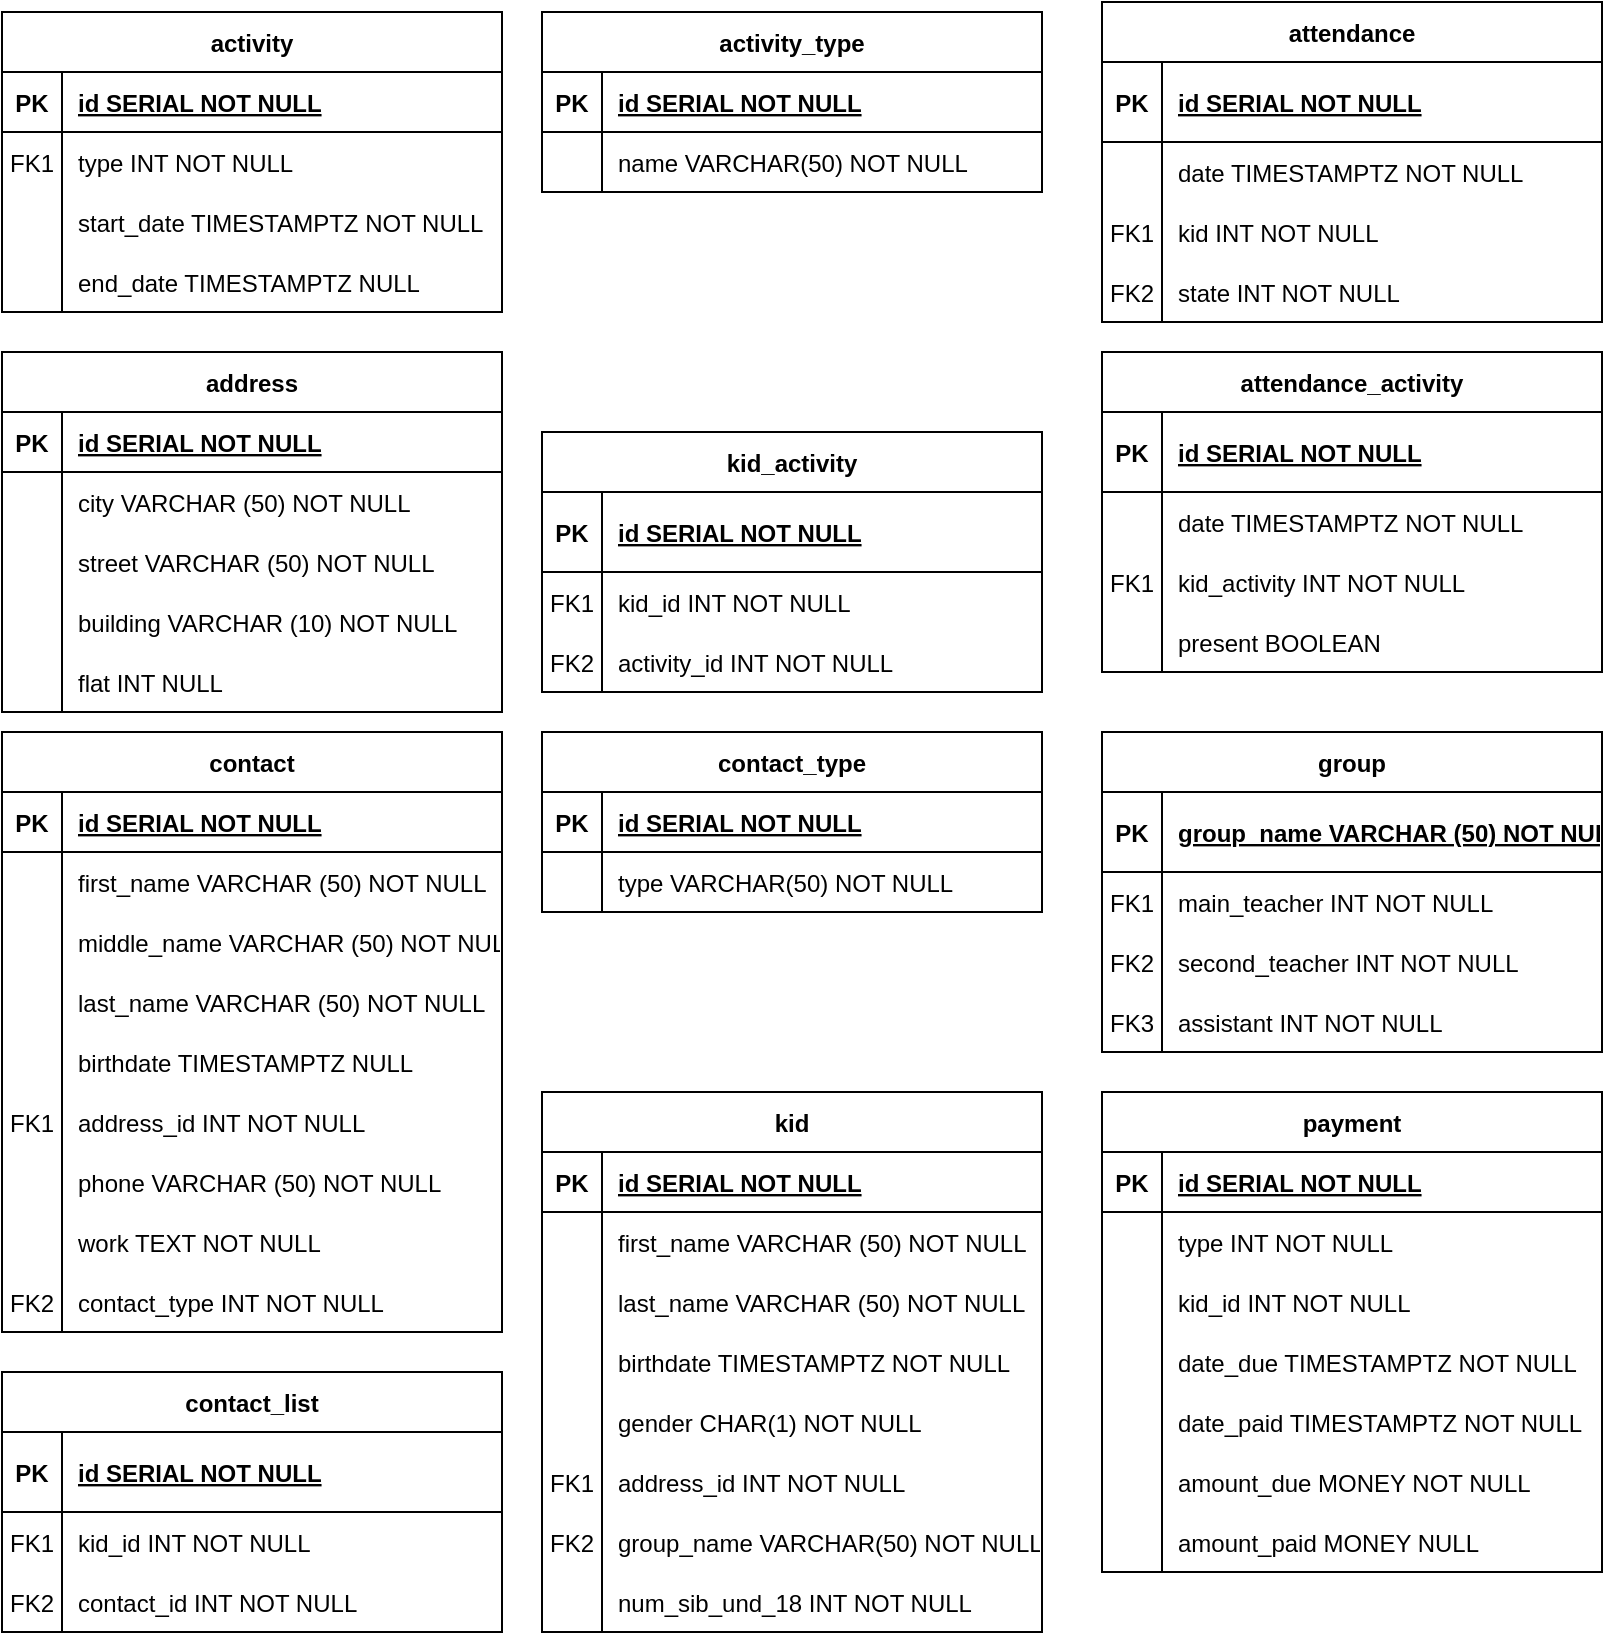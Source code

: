 <mxfile version="13.7.5" type="github">
  <diagram id="R2lEEEUBdFMjLlhIrx00" name="Page-1">
    <mxGraphModel dx="1038" dy="617" grid="1" gridSize="10" guides="1" tooltips="1" connect="1" arrows="1" fold="1" page="1" pageScale="1" pageWidth="850" pageHeight="1100" math="0" shadow="0" extFonts="Permanent Marker^https://fonts.googleapis.com/css?family=Permanent+Marker">
      <root>
        <mxCell id="0" />
        <mxCell id="1" parent="0" />
        <mxCell id="ZOKaeOvNHsElPgNqhk1k-34" value="attendance" style="shape=table;startSize=30;container=1;collapsible=1;childLayout=tableLayout;fixedRows=1;rowLines=0;fontStyle=1;align=center;resizeLast=1;" vertex="1" parent="1">
          <mxGeometry x="560" y="15" width="250" height="160" as="geometry" />
        </mxCell>
        <mxCell id="ZOKaeOvNHsElPgNqhk1k-35" value="" style="shape=partialRectangle;collapsible=0;dropTarget=0;pointerEvents=0;fillColor=none;points=[[0,0.5],[1,0.5]];portConstraint=eastwest;top=0;left=0;right=0;bottom=1;" vertex="1" parent="ZOKaeOvNHsElPgNqhk1k-34">
          <mxGeometry y="30" width="250" height="40" as="geometry" />
        </mxCell>
        <mxCell id="ZOKaeOvNHsElPgNqhk1k-36" value="PK" style="shape=partialRectangle;overflow=hidden;connectable=0;fillColor=none;top=0;left=0;bottom=0;right=0;fontStyle=1;" vertex="1" parent="ZOKaeOvNHsElPgNqhk1k-35">
          <mxGeometry width="30" height="40" as="geometry" />
        </mxCell>
        <mxCell id="ZOKaeOvNHsElPgNqhk1k-37" value="id SERIAL NOT NULL " style="shape=partialRectangle;overflow=hidden;connectable=0;fillColor=none;top=0;left=0;bottom=0;right=0;align=left;spacingLeft=6;fontStyle=5;" vertex="1" parent="ZOKaeOvNHsElPgNqhk1k-35">
          <mxGeometry x="30" width="220" height="40" as="geometry" />
        </mxCell>
        <mxCell id="ZOKaeOvNHsElPgNqhk1k-38" value="" style="shape=partialRectangle;collapsible=0;dropTarget=0;pointerEvents=0;fillColor=none;points=[[0,0.5],[1,0.5]];portConstraint=eastwest;top=0;left=0;right=0;bottom=0;" vertex="1" parent="ZOKaeOvNHsElPgNqhk1k-34">
          <mxGeometry y="70" width="250" height="30" as="geometry" />
        </mxCell>
        <mxCell id="ZOKaeOvNHsElPgNqhk1k-39" value="" style="shape=partialRectangle;overflow=hidden;connectable=0;fillColor=none;top=0;left=0;bottom=0;right=0;" vertex="1" parent="ZOKaeOvNHsElPgNqhk1k-38">
          <mxGeometry width="30" height="30" as="geometry" />
        </mxCell>
        <mxCell id="ZOKaeOvNHsElPgNqhk1k-40" value="date TIMESTAMPTZ NOT NULL" style="shape=partialRectangle;overflow=hidden;connectable=0;fillColor=none;top=0;left=0;bottom=0;right=0;align=left;spacingLeft=6;" vertex="1" parent="ZOKaeOvNHsElPgNqhk1k-38">
          <mxGeometry x="30" width="220" height="30" as="geometry" />
        </mxCell>
        <mxCell id="ZOKaeOvNHsElPgNqhk1k-41" value="" style="shape=partialRectangle;collapsible=0;dropTarget=0;pointerEvents=0;fillColor=none;points=[[0,0.5],[1,0.5]];portConstraint=eastwest;top=0;left=0;right=0;bottom=0;" vertex="1" parent="ZOKaeOvNHsElPgNqhk1k-34">
          <mxGeometry y="100" width="250" height="30" as="geometry" />
        </mxCell>
        <mxCell id="ZOKaeOvNHsElPgNqhk1k-42" value="FK1" style="shape=partialRectangle;overflow=hidden;connectable=0;fillColor=none;top=0;left=0;bottom=0;right=0;" vertex="1" parent="ZOKaeOvNHsElPgNqhk1k-41">
          <mxGeometry width="30" height="30" as="geometry" />
        </mxCell>
        <mxCell id="ZOKaeOvNHsElPgNqhk1k-43" value="kid INT NOT NULL" style="shape=partialRectangle;overflow=hidden;connectable=0;fillColor=none;top=0;left=0;bottom=0;right=0;align=left;spacingLeft=6;" vertex="1" parent="ZOKaeOvNHsElPgNqhk1k-41">
          <mxGeometry x="30" width="220" height="30" as="geometry" />
        </mxCell>
        <mxCell id="ZOKaeOvNHsElPgNqhk1k-44" value="" style="shape=partialRectangle;collapsible=0;dropTarget=0;pointerEvents=0;fillColor=none;points=[[0,0.5],[1,0.5]];portConstraint=eastwest;top=0;left=0;right=0;bottom=0;" vertex="1" parent="ZOKaeOvNHsElPgNqhk1k-34">
          <mxGeometry y="130" width="250" height="30" as="geometry" />
        </mxCell>
        <mxCell id="ZOKaeOvNHsElPgNqhk1k-45" value="FK2" style="shape=partialRectangle;overflow=hidden;connectable=0;fillColor=none;top=0;left=0;bottom=0;right=0;" vertex="1" parent="ZOKaeOvNHsElPgNqhk1k-44">
          <mxGeometry width="30" height="30" as="geometry" />
        </mxCell>
        <mxCell id="ZOKaeOvNHsElPgNqhk1k-46" value="state INT NOT NULL" style="shape=partialRectangle;overflow=hidden;connectable=0;fillColor=none;top=0;left=0;bottom=0;right=0;align=left;spacingLeft=6;" vertex="1" parent="ZOKaeOvNHsElPgNqhk1k-44">
          <mxGeometry x="30" width="220" height="30" as="geometry" />
        </mxCell>
        <mxCell id="C-vyLk0tnHw3VtMMgP7b-23" value="activity" style="shape=table;startSize=30;container=1;collapsible=1;childLayout=tableLayout;fixedRows=1;rowLines=0;fontStyle=1;align=center;resizeLast=1;" parent="1" vertex="1">
          <mxGeometry x="10" y="20" width="250" height="150" as="geometry" />
        </mxCell>
        <mxCell id="C-vyLk0tnHw3VtMMgP7b-24" value="" style="shape=partialRectangle;collapsible=0;dropTarget=0;pointerEvents=0;fillColor=none;points=[[0,0.5],[1,0.5]];portConstraint=eastwest;top=0;left=0;right=0;bottom=1;" parent="C-vyLk0tnHw3VtMMgP7b-23" vertex="1">
          <mxGeometry y="30" width="250" height="30" as="geometry" />
        </mxCell>
        <mxCell id="C-vyLk0tnHw3VtMMgP7b-25" value="PK" style="shape=partialRectangle;overflow=hidden;connectable=0;fillColor=none;top=0;left=0;bottom=0;right=0;fontStyle=1;" parent="C-vyLk0tnHw3VtMMgP7b-24" vertex="1">
          <mxGeometry width="30" height="30" as="geometry" />
        </mxCell>
        <mxCell id="C-vyLk0tnHw3VtMMgP7b-26" value="id SERIAL NOT NULL " style="shape=partialRectangle;overflow=hidden;connectable=0;fillColor=none;top=0;left=0;bottom=0;right=0;align=left;spacingLeft=6;fontStyle=5;" parent="C-vyLk0tnHw3VtMMgP7b-24" vertex="1">
          <mxGeometry x="30" width="220" height="30" as="geometry" />
        </mxCell>
        <mxCell id="C-vyLk0tnHw3VtMMgP7b-27" value="" style="shape=partialRectangle;collapsible=0;dropTarget=0;pointerEvents=0;fillColor=none;points=[[0,0.5],[1,0.5]];portConstraint=eastwest;top=0;left=0;right=0;bottom=0;" parent="C-vyLk0tnHw3VtMMgP7b-23" vertex="1">
          <mxGeometry y="60" width="250" height="30" as="geometry" />
        </mxCell>
        <mxCell id="C-vyLk0tnHw3VtMMgP7b-28" value="FK1" style="shape=partialRectangle;overflow=hidden;connectable=0;fillColor=none;top=0;left=0;bottom=0;right=0;" parent="C-vyLk0tnHw3VtMMgP7b-27" vertex="1">
          <mxGeometry width="30" height="30" as="geometry" />
        </mxCell>
        <mxCell id="C-vyLk0tnHw3VtMMgP7b-29" value="type INT NOT NULL" style="shape=partialRectangle;overflow=hidden;connectable=0;fillColor=none;top=0;left=0;bottom=0;right=0;align=left;spacingLeft=6;" parent="C-vyLk0tnHw3VtMMgP7b-27" vertex="1">
          <mxGeometry x="30" width="220" height="30" as="geometry" />
        </mxCell>
        <mxCell id="ZOKaeOvNHsElPgNqhk1k-4" value="" style="shape=partialRectangle;collapsible=0;dropTarget=0;pointerEvents=0;fillColor=none;points=[[0,0.5],[1,0.5]];portConstraint=eastwest;top=0;left=0;right=0;bottom=0;" vertex="1" parent="C-vyLk0tnHw3VtMMgP7b-23">
          <mxGeometry y="90" width="250" height="30" as="geometry" />
        </mxCell>
        <mxCell id="ZOKaeOvNHsElPgNqhk1k-5" value="" style="shape=partialRectangle;overflow=hidden;connectable=0;fillColor=none;top=0;left=0;bottom=0;right=0;" vertex="1" parent="ZOKaeOvNHsElPgNqhk1k-4">
          <mxGeometry width="30" height="30" as="geometry" />
        </mxCell>
        <mxCell id="ZOKaeOvNHsElPgNqhk1k-6" value="start_date TIMESTAMPTZ NOT NULL" style="shape=partialRectangle;overflow=hidden;connectable=0;fillColor=none;top=0;left=0;bottom=0;right=0;align=left;spacingLeft=6;" vertex="1" parent="ZOKaeOvNHsElPgNqhk1k-4">
          <mxGeometry x="30" width="220" height="30" as="geometry" />
        </mxCell>
        <mxCell id="ZOKaeOvNHsElPgNqhk1k-7" value="" style="shape=partialRectangle;collapsible=0;dropTarget=0;pointerEvents=0;fillColor=none;points=[[0,0.5],[1,0.5]];portConstraint=eastwest;top=0;left=0;right=0;bottom=0;" vertex="1" parent="C-vyLk0tnHw3VtMMgP7b-23">
          <mxGeometry y="120" width="250" height="30" as="geometry" />
        </mxCell>
        <mxCell id="ZOKaeOvNHsElPgNqhk1k-8" value="" style="shape=partialRectangle;overflow=hidden;connectable=0;fillColor=none;top=0;left=0;bottom=0;right=0;" vertex="1" parent="ZOKaeOvNHsElPgNqhk1k-7">
          <mxGeometry width="30" height="30" as="geometry" />
        </mxCell>
        <mxCell id="ZOKaeOvNHsElPgNqhk1k-9" value="end_date TIMESTAMPTZ NULL" style="shape=partialRectangle;overflow=hidden;connectable=0;fillColor=none;top=0;left=0;bottom=0;right=0;align=left;spacingLeft=6;" vertex="1" parent="ZOKaeOvNHsElPgNqhk1k-7">
          <mxGeometry x="30" width="220" height="30" as="geometry" />
        </mxCell>
        <mxCell id="C-vyLk0tnHw3VtMMgP7b-2" value="activity_type" style="shape=table;startSize=30;container=1;collapsible=1;childLayout=tableLayout;fixedRows=1;rowLines=0;fontStyle=1;align=center;resizeLast=1;" parent="1" vertex="1">
          <mxGeometry x="280" y="20" width="250" height="90" as="geometry" />
        </mxCell>
        <mxCell id="C-vyLk0tnHw3VtMMgP7b-3" value="" style="shape=partialRectangle;collapsible=0;dropTarget=0;pointerEvents=0;fillColor=none;points=[[0,0.5],[1,0.5]];portConstraint=eastwest;top=0;left=0;right=0;bottom=1;" parent="C-vyLk0tnHw3VtMMgP7b-2" vertex="1">
          <mxGeometry y="30" width="250" height="30" as="geometry" />
        </mxCell>
        <mxCell id="C-vyLk0tnHw3VtMMgP7b-4" value="PK" style="shape=partialRectangle;overflow=hidden;connectable=0;fillColor=none;top=0;left=0;bottom=0;right=0;fontStyle=1;" parent="C-vyLk0tnHw3VtMMgP7b-3" vertex="1">
          <mxGeometry width="30" height="30" as="geometry" />
        </mxCell>
        <mxCell id="C-vyLk0tnHw3VtMMgP7b-5" value="id SERIAL NOT NULL" style="shape=partialRectangle;overflow=hidden;connectable=0;fillColor=none;top=0;left=0;bottom=0;right=0;align=left;spacingLeft=6;fontStyle=5;" parent="C-vyLk0tnHw3VtMMgP7b-3" vertex="1">
          <mxGeometry x="30" width="220" height="30" as="geometry" />
        </mxCell>
        <mxCell id="C-vyLk0tnHw3VtMMgP7b-6" value="" style="shape=partialRectangle;collapsible=0;dropTarget=0;pointerEvents=0;fillColor=none;points=[[0,0.5],[1,0.5]];portConstraint=eastwest;top=0;left=0;right=0;bottom=0;" parent="C-vyLk0tnHw3VtMMgP7b-2" vertex="1">
          <mxGeometry y="60" width="250" height="30" as="geometry" />
        </mxCell>
        <mxCell id="C-vyLk0tnHw3VtMMgP7b-7" value="" style="shape=partialRectangle;overflow=hidden;connectable=0;fillColor=none;top=0;left=0;bottom=0;right=0;" parent="C-vyLk0tnHw3VtMMgP7b-6" vertex="1">
          <mxGeometry width="30" height="30" as="geometry" />
        </mxCell>
        <mxCell id="C-vyLk0tnHw3VtMMgP7b-8" value="name VARCHAR(50) NOT NULL" style="shape=partialRectangle;overflow=hidden;connectable=0;fillColor=none;top=0;left=0;bottom=0;right=0;align=left;spacingLeft=6;" parent="C-vyLk0tnHw3VtMMgP7b-6" vertex="1">
          <mxGeometry x="30" width="220" height="30" as="geometry" />
        </mxCell>
        <mxCell id="C-vyLk0tnHw3VtMMgP7b-13" value="address" style="shape=table;startSize=30;container=1;collapsible=1;childLayout=tableLayout;fixedRows=1;rowLines=0;fontStyle=1;align=center;resizeLast=1;" parent="1" vertex="1">
          <mxGeometry x="10" y="190" width="250" height="180" as="geometry" />
        </mxCell>
        <mxCell id="C-vyLk0tnHw3VtMMgP7b-14" value="" style="shape=partialRectangle;collapsible=0;dropTarget=0;pointerEvents=0;fillColor=none;points=[[0,0.5],[1,0.5]];portConstraint=eastwest;top=0;left=0;right=0;bottom=1;" parent="C-vyLk0tnHw3VtMMgP7b-13" vertex="1">
          <mxGeometry y="30" width="250" height="30" as="geometry" />
        </mxCell>
        <mxCell id="C-vyLk0tnHw3VtMMgP7b-15" value="PK" style="shape=partialRectangle;overflow=hidden;connectable=0;fillColor=none;top=0;left=0;bottom=0;right=0;fontStyle=1;" parent="C-vyLk0tnHw3VtMMgP7b-14" vertex="1">
          <mxGeometry width="30" height="30" as="geometry" />
        </mxCell>
        <mxCell id="C-vyLk0tnHw3VtMMgP7b-16" value="id SERIAL NOT NULL" style="shape=partialRectangle;overflow=hidden;connectable=0;fillColor=none;top=0;left=0;bottom=0;right=0;align=left;spacingLeft=6;fontStyle=5;" parent="C-vyLk0tnHw3VtMMgP7b-14" vertex="1">
          <mxGeometry x="30" width="220" height="30" as="geometry" />
        </mxCell>
        <mxCell id="C-vyLk0tnHw3VtMMgP7b-17" value="" style="shape=partialRectangle;collapsible=0;dropTarget=0;pointerEvents=0;fillColor=none;points=[[0,0.5],[1,0.5]];portConstraint=eastwest;top=0;left=0;right=0;bottom=0;" parent="C-vyLk0tnHw3VtMMgP7b-13" vertex="1">
          <mxGeometry y="60" width="250" height="30" as="geometry" />
        </mxCell>
        <mxCell id="C-vyLk0tnHw3VtMMgP7b-18" value="" style="shape=partialRectangle;overflow=hidden;connectable=0;fillColor=none;top=0;left=0;bottom=0;right=0;" parent="C-vyLk0tnHw3VtMMgP7b-17" vertex="1">
          <mxGeometry width="30" height="30" as="geometry" />
        </mxCell>
        <mxCell id="C-vyLk0tnHw3VtMMgP7b-19" value="city VARCHAR (50) NOT NULL" style="shape=partialRectangle;overflow=hidden;connectable=0;fillColor=none;top=0;left=0;bottom=0;right=0;align=left;spacingLeft=6;" parent="C-vyLk0tnHw3VtMMgP7b-17" vertex="1">
          <mxGeometry x="30" width="220" height="30" as="geometry" />
        </mxCell>
        <mxCell id="C-vyLk0tnHw3VtMMgP7b-20" value="" style="shape=partialRectangle;collapsible=0;dropTarget=0;pointerEvents=0;fillColor=none;points=[[0,0.5],[1,0.5]];portConstraint=eastwest;top=0;left=0;right=0;bottom=0;" parent="C-vyLk0tnHw3VtMMgP7b-13" vertex="1">
          <mxGeometry y="90" width="250" height="30" as="geometry" />
        </mxCell>
        <mxCell id="C-vyLk0tnHw3VtMMgP7b-21" value="" style="shape=partialRectangle;overflow=hidden;connectable=0;fillColor=none;top=0;left=0;bottom=0;right=0;" parent="C-vyLk0tnHw3VtMMgP7b-20" vertex="1">
          <mxGeometry width="30" height="30" as="geometry" />
        </mxCell>
        <mxCell id="C-vyLk0tnHw3VtMMgP7b-22" value="street VARCHAR (50) NOT NULL" style="shape=partialRectangle;overflow=hidden;connectable=0;fillColor=none;top=0;left=0;bottom=0;right=0;align=left;spacingLeft=6;" parent="C-vyLk0tnHw3VtMMgP7b-20" vertex="1">
          <mxGeometry x="30" width="220" height="30" as="geometry" />
        </mxCell>
        <mxCell id="ZOKaeOvNHsElPgNqhk1k-25" value="" style="shape=partialRectangle;collapsible=0;dropTarget=0;pointerEvents=0;fillColor=none;points=[[0,0.5],[1,0.5]];portConstraint=eastwest;top=0;left=0;right=0;bottom=0;" vertex="1" parent="C-vyLk0tnHw3VtMMgP7b-13">
          <mxGeometry y="120" width="250" height="30" as="geometry" />
        </mxCell>
        <mxCell id="ZOKaeOvNHsElPgNqhk1k-26" value="" style="shape=partialRectangle;overflow=hidden;connectable=0;fillColor=none;top=0;left=0;bottom=0;right=0;" vertex="1" parent="ZOKaeOvNHsElPgNqhk1k-25">
          <mxGeometry width="30" height="30" as="geometry" />
        </mxCell>
        <mxCell id="ZOKaeOvNHsElPgNqhk1k-27" value="building VARCHAR (10) NOT NULL" style="shape=partialRectangle;overflow=hidden;connectable=0;fillColor=none;top=0;left=0;bottom=0;right=0;align=left;spacingLeft=6;" vertex="1" parent="ZOKaeOvNHsElPgNqhk1k-25">
          <mxGeometry x="30" width="220" height="30" as="geometry" />
        </mxCell>
        <mxCell id="ZOKaeOvNHsElPgNqhk1k-28" value="" style="shape=partialRectangle;collapsible=0;dropTarget=0;pointerEvents=0;fillColor=none;points=[[0,0.5],[1,0.5]];portConstraint=eastwest;top=0;left=0;right=0;bottom=0;" vertex="1" parent="C-vyLk0tnHw3VtMMgP7b-13">
          <mxGeometry y="150" width="250" height="30" as="geometry" />
        </mxCell>
        <mxCell id="ZOKaeOvNHsElPgNqhk1k-29" value="" style="shape=partialRectangle;overflow=hidden;connectable=0;fillColor=none;top=0;left=0;bottom=0;right=0;" vertex="1" parent="ZOKaeOvNHsElPgNqhk1k-28">
          <mxGeometry width="30" height="30" as="geometry" />
        </mxCell>
        <mxCell id="ZOKaeOvNHsElPgNqhk1k-30" value="flat INT NULL" style="shape=partialRectangle;overflow=hidden;connectable=0;fillColor=none;top=0;left=0;bottom=0;right=0;align=left;spacingLeft=6;" vertex="1" parent="ZOKaeOvNHsElPgNqhk1k-28">
          <mxGeometry x="30" width="220" height="30" as="geometry" />
        </mxCell>
        <mxCell id="ZOKaeOvNHsElPgNqhk1k-49" value="attendance_activity" style="shape=table;startSize=30;container=1;collapsible=1;childLayout=tableLayout;fixedRows=1;rowLines=0;fontStyle=1;align=center;resizeLast=1;" vertex="1" parent="1">
          <mxGeometry x="560" y="190" width="250" height="160" as="geometry" />
        </mxCell>
        <mxCell id="ZOKaeOvNHsElPgNqhk1k-50" value="" style="shape=partialRectangle;collapsible=0;dropTarget=0;pointerEvents=0;fillColor=none;points=[[0,0.5],[1,0.5]];portConstraint=eastwest;top=0;left=0;right=0;bottom=1;" vertex="1" parent="ZOKaeOvNHsElPgNqhk1k-49">
          <mxGeometry y="30" width="250" height="40" as="geometry" />
        </mxCell>
        <mxCell id="ZOKaeOvNHsElPgNqhk1k-51" value="PK" style="shape=partialRectangle;overflow=hidden;connectable=0;fillColor=none;top=0;left=0;bottom=0;right=0;fontStyle=1;" vertex="1" parent="ZOKaeOvNHsElPgNqhk1k-50">
          <mxGeometry width="30" height="40" as="geometry" />
        </mxCell>
        <mxCell id="ZOKaeOvNHsElPgNqhk1k-52" value="id SERIAL NOT NULL " style="shape=partialRectangle;overflow=hidden;connectable=0;fillColor=none;top=0;left=0;bottom=0;right=0;align=left;spacingLeft=6;fontStyle=5;" vertex="1" parent="ZOKaeOvNHsElPgNqhk1k-50">
          <mxGeometry x="30" width="220" height="40" as="geometry" />
        </mxCell>
        <mxCell id="ZOKaeOvNHsElPgNqhk1k-53" value="" style="shape=partialRectangle;collapsible=0;dropTarget=0;pointerEvents=0;fillColor=none;points=[[0,0.5],[1,0.5]];portConstraint=eastwest;top=0;left=0;right=0;bottom=0;" vertex="1" parent="ZOKaeOvNHsElPgNqhk1k-49">
          <mxGeometry y="70" width="250" height="30" as="geometry" />
        </mxCell>
        <mxCell id="ZOKaeOvNHsElPgNqhk1k-54" value="" style="shape=partialRectangle;overflow=hidden;connectable=0;fillColor=none;top=0;left=0;bottom=0;right=0;" vertex="1" parent="ZOKaeOvNHsElPgNqhk1k-53">
          <mxGeometry width="30" height="30" as="geometry" />
        </mxCell>
        <mxCell id="ZOKaeOvNHsElPgNqhk1k-55" value="date TIMESTAMPTZ NOT NULL" style="shape=partialRectangle;overflow=hidden;connectable=0;fillColor=none;top=0;left=0;bottom=0;right=0;align=left;spacingLeft=6;" vertex="1" parent="ZOKaeOvNHsElPgNqhk1k-53">
          <mxGeometry x="30" width="220" height="30" as="geometry" />
        </mxCell>
        <mxCell id="ZOKaeOvNHsElPgNqhk1k-56" value="" style="shape=partialRectangle;collapsible=0;dropTarget=0;pointerEvents=0;fillColor=none;points=[[0,0.5],[1,0.5]];portConstraint=eastwest;top=0;left=0;right=0;bottom=0;" vertex="1" parent="ZOKaeOvNHsElPgNqhk1k-49">
          <mxGeometry y="100" width="250" height="30" as="geometry" />
        </mxCell>
        <mxCell id="ZOKaeOvNHsElPgNqhk1k-57" value="FK1" style="shape=partialRectangle;overflow=hidden;connectable=0;fillColor=none;top=0;left=0;bottom=0;right=0;" vertex="1" parent="ZOKaeOvNHsElPgNqhk1k-56">
          <mxGeometry width="30" height="30" as="geometry" />
        </mxCell>
        <mxCell id="ZOKaeOvNHsElPgNqhk1k-58" value="kid_activity INT NOT NULL" style="shape=partialRectangle;overflow=hidden;connectable=0;fillColor=none;top=0;left=0;bottom=0;right=0;align=left;spacingLeft=6;" vertex="1" parent="ZOKaeOvNHsElPgNqhk1k-56">
          <mxGeometry x="30" width="220" height="30" as="geometry" />
        </mxCell>
        <mxCell id="ZOKaeOvNHsElPgNqhk1k-59" value="" style="shape=partialRectangle;collapsible=0;dropTarget=0;pointerEvents=0;fillColor=none;points=[[0,0.5],[1,0.5]];portConstraint=eastwest;top=0;left=0;right=0;bottom=0;" vertex="1" parent="ZOKaeOvNHsElPgNqhk1k-49">
          <mxGeometry y="130" width="250" height="30" as="geometry" />
        </mxCell>
        <mxCell id="ZOKaeOvNHsElPgNqhk1k-60" value="" style="shape=partialRectangle;overflow=hidden;connectable=0;fillColor=none;top=0;left=0;bottom=0;right=0;" vertex="1" parent="ZOKaeOvNHsElPgNqhk1k-59">
          <mxGeometry width="30" height="30" as="geometry" />
        </mxCell>
        <mxCell id="ZOKaeOvNHsElPgNqhk1k-61" value="present BOOLEAN" style="shape=partialRectangle;overflow=hidden;connectable=0;fillColor=none;top=0;left=0;bottom=0;right=0;align=left;spacingLeft=6;" vertex="1" parent="ZOKaeOvNHsElPgNqhk1k-59">
          <mxGeometry x="30" width="220" height="30" as="geometry" />
        </mxCell>
        <mxCell id="ZOKaeOvNHsElPgNqhk1k-62" value="contact" style="shape=table;startSize=30;container=1;collapsible=1;childLayout=tableLayout;fixedRows=1;rowLines=0;fontStyle=1;align=center;resizeLast=1;" vertex="1" parent="1">
          <mxGeometry x="10" y="380" width="250" height="300" as="geometry" />
        </mxCell>
        <mxCell id="ZOKaeOvNHsElPgNqhk1k-63" value="" style="shape=partialRectangle;collapsible=0;dropTarget=0;pointerEvents=0;fillColor=none;points=[[0,0.5],[1,0.5]];portConstraint=eastwest;top=0;left=0;right=0;bottom=1;" vertex="1" parent="ZOKaeOvNHsElPgNqhk1k-62">
          <mxGeometry y="30" width="250" height="30" as="geometry" />
        </mxCell>
        <mxCell id="ZOKaeOvNHsElPgNqhk1k-64" value="PK" style="shape=partialRectangle;overflow=hidden;connectable=0;fillColor=none;top=0;left=0;bottom=0;right=0;fontStyle=1;" vertex="1" parent="ZOKaeOvNHsElPgNqhk1k-63">
          <mxGeometry width="30" height="30" as="geometry" />
        </mxCell>
        <mxCell id="ZOKaeOvNHsElPgNqhk1k-65" value="id SERIAL NOT NULL" style="shape=partialRectangle;overflow=hidden;connectable=0;fillColor=none;top=0;left=0;bottom=0;right=0;align=left;spacingLeft=6;fontStyle=5;" vertex="1" parent="ZOKaeOvNHsElPgNqhk1k-63">
          <mxGeometry x="30" width="220" height="30" as="geometry" />
        </mxCell>
        <mxCell id="ZOKaeOvNHsElPgNqhk1k-66" value="" style="shape=partialRectangle;collapsible=0;dropTarget=0;pointerEvents=0;fillColor=none;points=[[0,0.5],[1,0.5]];portConstraint=eastwest;top=0;left=0;right=0;bottom=0;" vertex="1" parent="ZOKaeOvNHsElPgNqhk1k-62">
          <mxGeometry y="60" width="250" height="30" as="geometry" />
        </mxCell>
        <mxCell id="ZOKaeOvNHsElPgNqhk1k-67" value="" style="shape=partialRectangle;overflow=hidden;connectable=0;fillColor=none;top=0;left=0;bottom=0;right=0;" vertex="1" parent="ZOKaeOvNHsElPgNqhk1k-66">
          <mxGeometry width="30" height="30" as="geometry" />
        </mxCell>
        <mxCell id="ZOKaeOvNHsElPgNqhk1k-68" value="first_name VARCHAR (50) NOT NULL" style="shape=partialRectangle;overflow=hidden;connectable=0;fillColor=none;top=0;left=0;bottom=0;right=0;align=left;spacingLeft=6;" vertex="1" parent="ZOKaeOvNHsElPgNqhk1k-66">
          <mxGeometry x="30" width="220" height="30" as="geometry" />
        </mxCell>
        <mxCell id="ZOKaeOvNHsElPgNqhk1k-69" value="" style="shape=partialRectangle;collapsible=0;dropTarget=0;pointerEvents=0;fillColor=none;points=[[0,0.5],[1,0.5]];portConstraint=eastwest;top=0;left=0;right=0;bottom=0;" vertex="1" parent="ZOKaeOvNHsElPgNqhk1k-62">
          <mxGeometry y="90" width="250" height="30" as="geometry" />
        </mxCell>
        <mxCell id="ZOKaeOvNHsElPgNqhk1k-70" value="" style="shape=partialRectangle;overflow=hidden;connectable=0;fillColor=none;top=0;left=0;bottom=0;right=0;" vertex="1" parent="ZOKaeOvNHsElPgNqhk1k-69">
          <mxGeometry width="30" height="30" as="geometry" />
        </mxCell>
        <mxCell id="ZOKaeOvNHsElPgNqhk1k-71" value="middle_name VARCHAR (50) NOT NULL" style="shape=partialRectangle;overflow=hidden;connectable=0;fillColor=none;top=0;left=0;bottom=0;right=0;align=left;spacingLeft=6;" vertex="1" parent="ZOKaeOvNHsElPgNqhk1k-69">
          <mxGeometry x="30" width="220" height="30" as="geometry" />
        </mxCell>
        <mxCell id="ZOKaeOvNHsElPgNqhk1k-72" value="" style="shape=partialRectangle;collapsible=0;dropTarget=0;pointerEvents=0;fillColor=none;points=[[0,0.5],[1,0.5]];portConstraint=eastwest;top=0;left=0;right=0;bottom=0;" vertex="1" parent="ZOKaeOvNHsElPgNqhk1k-62">
          <mxGeometry y="120" width="250" height="30" as="geometry" />
        </mxCell>
        <mxCell id="ZOKaeOvNHsElPgNqhk1k-73" value="" style="shape=partialRectangle;overflow=hidden;connectable=0;fillColor=none;top=0;left=0;bottom=0;right=0;" vertex="1" parent="ZOKaeOvNHsElPgNqhk1k-72">
          <mxGeometry width="30" height="30" as="geometry" />
        </mxCell>
        <mxCell id="ZOKaeOvNHsElPgNqhk1k-74" value="last_name VARCHAR (50) NOT NULL" style="shape=partialRectangle;overflow=hidden;connectable=0;fillColor=none;top=0;left=0;bottom=0;right=0;align=left;spacingLeft=6;" vertex="1" parent="ZOKaeOvNHsElPgNqhk1k-72">
          <mxGeometry x="30" width="220" height="30" as="geometry" />
        </mxCell>
        <mxCell id="ZOKaeOvNHsElPgNqhk1k-75" value="" style="shape=partialRectangle;collapsible=0;dropTarget=0;pointerEvents=0;fillColor=none;points=[[0,0.5],[1,0.5]];portConstraint=eastwest;top=0;left=0;right=0;bottom=0;" vertex="1" parent="ZOKaeOvNHsElPgNqhk1k-62">
          <mxGeometry y="150" width="250" height="30" as="geometry" />
        </mxCell>
        <mxCell id="ZOKaeOvNHsElPgNqhk1k-76" value="" style="shape=partialRectangle;overflow=hidden;connectable=0;fillColor=none;top=0;left=0;bottom=0;right=0;" vertex="1" parent="ZOKaeOvNHsElPgNqhk1k-75">
          <mxGeometry width="30" height="30" as="geometry" />
        </mxCell>
        <mxCell id="ZOKaeOvNHsElPgNqhk1k-77" value="birthdate TIMESTAMPTZ NULL" style="shape=partialRectangle;overflow=hidden;connectable=0;fillColor=none;top=0;left=0;bottom=0;right=0;align=left;spacingLeft=6;" vertex="1" parent="ZOKaeOvNHsElPgNqhk1k-75">
          <mxGeometry x="30" width="220" height="30" as="geometry" />
        </mxCell>
        <mxCell id="ZOKaeOvNHsElPgNqhk1k-78" value="" style="shape=partialRectangle;collapsible=0;dropTarget=0;pointerEvents=0;fillColor=none;points=[[0,0.5],[1,0.5]];portConstraint=eastwest;top=0;left=0;right=0;bottom=0;" vertex="1" parent="ZOKaeOvNHsElPgNqhk1k-62">
          <mxGeometry y="180" width="250" height="30" as="geometry" />
        </mxCell>
        <mxCell id="ZOKaeOvNHsElPgNqhk1k-79" value="FK1" style="shape=partialRectangle;overflow=hidden;connectable=0;fillColor=none;top=0;left=0;bottom=0;right=0;" vertex="1" parent="ZOKaeOvNHsElPgNqhk1k-78">
          <mxGeometry width="30" height="30" as="geometry" />
        </mxCell>
        <mxCell id="ZOKaeOvNHsElPgNqhk1k-80" value="address_id INT NOT NULL" style="shape=partialRectangle;overflow=hidden;connectable=0;fillColor=none;top=0;left=0;bottom=0;right=0;align=left;spacingLeft=6;" vertex="1" parent="ZOKaeOvNHsElPgNqhk1k-78">
          <mxGeometry x="30" width="220" height="30" as="geometry" />
        </mxCell>
        <mxCell id="ZOKaeOvNHsElPgNqhk1k-81" value="" style="shape=partialRectangle;collapsible=0;dropTarget=0;pointerEvents=0;fillColor=none;points=[[0,0.5],[1,0.5]];portConstraint=eastwest;top=0;left=0;right=0;bottom=0;" vertex="1" parent="ZOKaeOvNHsElPgNqhk1k-62">
          <mxGeometry y="210" width="250" height="30" as="geometry" />
        </mxCell>
        <mxCell id="ZOKaeOvNHsElPgNqhk1k-82" value="" style="shape=partialRectangle;overflow=hidden;connectable=0;fillColor=none;top=0;left=0;bottom=0;right=0;" vertex="1" parent="ZOKaeOvNHsElPgNqhk1k-81">
          <mxGeometry width="30" height="30" as="geometry" />
        </mxCell>
        <mxCell id="ZOKaeOvNHsElPgNqhk1k-83" value="phone VARCHAR (50) NOT NULL" style="shape=partialRectangle;overflow=hidden;connectable=0;fillColor=none;top=0;left=0;bottom=0;right=0;align=left;spacingLeft=6;" vertex="1" parent="ZOKaeOvNHsElPgNqhk1k-81">
          <mxGeometry x="30" width="220" height="30" as="geometry" />
        </mxCell>
        <mxCell id="ZOKaeOvNHsElPgNqhk1k-84" value="" style="shape=partialRectangle;collapsible=0;dropTarget=0;pointerEvents=0;fillColor=none;points=[[0,0.5],[1,0.5]];portConstraint=eastwest;top=0;left=0;right=0;bottom=0;" vertex="1" parent="ZOKaeOvNHsElPgNqhk1k-62">
          <mxGeometry y="240" width="250" height="30" as="geometry" />
        </mxCell>
        <mxCell id="ZOKaeOvNHsElPgNqhk1k-85" value="" style="shape=partialRectangle;overflow=hidden;connectable=0;fillColor=none;top=0;left=0;bottom=0;right=0;" vertex="1" parent="ZOKaeOvNHsElPgNqhk1k-84">
          <mxGeometry width="30" height="30" as="geometry" />
        </mxCell>
        <mxCell id="ZOKaeOvNHsElPgNqhk1k-86" value="work TEXT NOT NULL" style="shape=partialRectangle;overflow=hidden;connectable=0;fillColor=none;top=0;left=0;bottom=0;right=0;align=left;spacingLeft=6;" vertex="1" parent="ZOKaeOvNHsElPgNqhk1k-84">
          <mxGeometry x="30" width="220" height="30" as="geometry" />
        </mxCell>
        <mxCell id="ZOKaeOvNHsElPgNqhk1k-87" value="" style="shape=partialRectangle;collapsible=0;dropTarget=0;pointerEvents=0;fillColor=none;points=[[0,0.5],[1,0.5]];portConstraint=eastwest;top=0;left=0;right=0;bottom=0;" vertex="1" parent="ZOKaeOvNHsElPgNqhk1k-62">
          <mxGeometry y="270" width="250" height="30" as="geometry" />
        </mxCell>
        <mxCell id="ZOKaeOvNHsElPgNqhk1k-88" value="FK2" style="shape=partialRectangle;overflow=hidden;connectable=0;fillColor=none;top=0;left=0;bottom=0;right=0;" vertex="1" parent="ZOKaeOvNHsElPgNqhk1k-87">
          <mxGeometry width="30" height="30" as="geometry" />
        </mxCell>
        <mxCell id="ZOKaeOvNHsElPgNqhk1k-89" value="contact_type INT NOT NULL" style="shape=partialRectangle;overflow=hidden;connectable=0;fillColor=none;top=0;left=0;bottom=0;right=0;align=left;spacingLeft=6;" vertex="1" parent="ZOKaeOvNHsElPgNqhk1k-87">
          <mxGeometry x="30" width="220" height="30" as="geometry" />
        </mxCell>
        <mxCell id="ZOKaeOvNHsElPgNqhk1k-90" value="contact_list" style="shape=table;startSize=30;container=1;collapsible=1;childLayout=tableLayout;fixedRows=1;rowLines=0;fontStyle=1;align=center;resizeLast=1;" vertex="1" parent="1">
          <mxGeometry x="10" y="700" width="250" height="130" as="geometry" />
        </mxCell>
        <mxCell id="ZOKaeOvNHsElPgNqhk1k-91" value="" style="shape=partialRectangle;collapsible=0;dropTarget=0;pointerEvents=0;fillColor=none;points=[[0,0.5],[1,0.5]];portConstraint=eastwest;top=0;left=0;right=0;bottom=1;" vertex="1" parent="ZOKaeOvNHsElPgNqhk1k-90">
          <mxGeometry y="30" width="250" height="40" as="geometry" />
        </mxCell>
        <mxCell id="ZOKaeOvNHsElPgNqhk1k-92" value="PK" style="shape=partialRectangle;overflow=hidden;connectable=0;fillColor=none;top=0;left=0;bottom=0;right=0;fontStyle=1;" vertex="1" parent="ZOKaeOvNHsElPgNqhk1k-91">
          <mxGeometry width="30" height="40" as="geometry" />
        </mxCell>
        <mxCell id="ZOKaeOvNHsElPgNqhk1k-93" value="id SERIAL NOT NULL " style="shape=partialRectangle;overflow=hidden;connectable=0;fillColor=none;top=0;left=0;bottom=0;right=0;align=left;spacingLeft=6;fontStyle=5;" vertex="1" parent="ZOKaeOvNHsElPgNqhk1k-91">
          <mxGeometry x="30" width="220" height="40" as="geometry" />
        </mxCell>
        <mxCell id="ZOKaeOvNHsElPgNqhk1k-97" value="" style="shape=partialRectangle;collapsible=0;dropTarget=0;pointerEvents=0;fillColor=none;points=[[0,0.5],[1,0.5]];portConstraint=eastwest;top=0;left=0;right=0;bottom=0;" vertex="1" parent="ZOKaeOvNHsElPgNqhk1k-90">
          <mxGeometry y="70" width="250" height="30" as="geometry" />
        </mxCell>
        <mxCell id="ZOKaeOvNHsElPgNqhk1k-98" value="FK1" style="shape=partialRectangle;overflow=hidden;connectable=0;fillColor=none;top=0;left=0;bottom=0;right=0;" vertex="1" parent="ZOKaeOvNHsElPgNqhk1k-97">
          <mxGeometry width="30" height="30" as="geometry" />
        </mxCell>
        <mxCell id="ZOKaeOvNHsElPgNqhk1k-99" value="kid_id INT NOT NULL" style="shape=partialRectangle;overflow=hidden;connectable=0;fillColor=none;top=0;left=0;bottom=0;right=0;align=left;spacingLeft=6;" vertex="1" parent="ZOKaeOvNHsElPgNqhk1k-97">
          <mxGeometry x="30" width="220" height="30" as="geometry" />
        </mxCell>
        <mxCell id="ZOKaeOvNHsElPgNqhk1k-100" value="" style="shape=partialRectangle;collapsible=0;dropTarget=0;pointerEvents=0;fillColor=none;points=[[0,0.5],[1,0.5]];portConstraint=eastwest;top=0;left=0;right=0;bottom=0;" vertex="1" parent="ZOKaeOvNHsElPgNqhk1k-90">
          <mxGeometry y="100" width="250" height="30" as="geometry" />
        </mxCell>
        <mxCell id="ZOKaeOvNHsElPgNqhk1k-101" value="FK2" style="shape=partialRectangle;overflow=hidden;connectable=0;fillColor=none;top=0;left=0;bottom=0;right=0;" vertex="1" parent="ZOKaeOvNHsElPgNqhk1k-100">
          <mxGeometry width="30" height="30" as="geometry" />
        </mxCell>
        <mxCell id="ZOKaeOvNHsElPgNqhk1k-102" value="contact_id INT NOT NULL" style="shape=partialRectangle;overflow=hidden;connectable=0;fillColor=none;top=0;left=0;bottom=0;right=0;align=left;spacingLeft=6;" vertex="1" parent="ZOKaeOvNHsElPgNqhk1k-100">
          <mxGeometry x="30" width="220" height="30" as="geometry" />
        </mxCell>
        <mxCell id="ZOKaeOvNHsElPgNqhk1k-103" value="contact_type" style="shape=table;startSize=30;container=1;collapsible=1;childLayout=tableLayout;fixedRows=1;rowLines=0;fontStyle=1;align=center;resizeLast=1;" vertex="1" parent="1">
          <mxGeometry x="280" y="380" width="250" height="90" as="geometry" />
        </mxCell>
        <mxCell id="ZOKaeOvNHsElPgNqhk1k-104" value="" style="shape=partialRectangle;collapsible=0;dropTarget=0;pointerEvents=0;fillColor=none;points=[[0,0.5],[1,0.5]];portConstraint=eastwest;top=0;left=0;right=0;bottom=1;" vertex="1" parent="ZOKaeOvNHsElPgNqhk1k-103">
          <mxGeometry y="30" width="250" height="30" as="geometry" />
        </mxCell>
        <mxCell id="ZOKaeOvNHsElPgNqhk1k-105" value="PK" style="shape=partialRectangle;overflow=hidden;connectable=0;fillColor=none;top=0;left=0;bottom=0;right=0;fontStyle=1;" vertex="1" parent="ZOKaeOvNHsElPgNqhk1k-104">
          <mxGeometry width="30" height="30" as="geometry" />
        </mxCell>
        <mxCell id="ZOKaeOvNHsElPgNqhk1k-106" value="id SERIAL NOT NULL" style="shape=partialRectangle;overflow=hidden;connectable=0;fillColor=none;top=0;left=0;bottom=0;right=0;align=left;spacingLeft=6;fontStyle=5;" vertex="1" parent="ZOKaeOvNHsElPgNqhk1k-104">
          <mxGeometry x="30" width="220" height="30" as="geometry" />
        </mxCell>
        <mxCell id="ZOKaeOvNHsElPgNqhk1k-107" value="" style="shape=partialRectangle;collapsible=0;dropTarget=0;pointerEvents=0;fillColor=none;points=[[0,0.5],[1,0.5]];portConstraint=eastwest;top=0;left=0;right=0;bottom=0;" vertex="1" parent="ZOKaeOvNHsElPgNqhk1k-103">
          <mxGeometry y="60" width="250" height="30" as="geometry" />
        </mxCell>
        <mxCell id="ZOKaeOvNHsElPgNqhk1k-108" value="" style="shape=partialRectangle;overflow=hidden;connectable=0;fillColor=none;top=0;left=0;bottom=0;right=0;" vertex="1" parent="ZOKaeOvNHsElPgNqhk1k-107">
          <mxGeometry width="30" height="30" as="geometry" />
        </mxCell>
        <mxCell id="ZOKaeOvNHsElPgNqhk1k-109" value="type VARCHAR(50) NOT NULL" style="shape=partialRectangle;overflow=hidden;connectable=0;fillColor=none;top=0;left=0;bottom=0;right=0;align=left;spacingLeft=6;" vertex="1" parent="ZOKaeOvNHsElPgNqhk1k-107">
          <mxGeometry x="30" width="220" height="30" as="geometry" />
        </mxCell>
        <mxCell id="ZOKaeOvNHsElPgNqhk1k-120" value="group" style="shape=table;startSize=30;container=1;collapsible=1;childLayout=tableLayout;fixedRows=1;rowLines=0;fontStyle=1;align=center;resizeLast=1;" vertex="1" parent="1">
          <mxGeometry x="560" y="380" width="250" height="160" as="geometry" />
        </mxCell>
        <mxCell id="ZOKaeOvNHsElPgNqhk1k-121" value="" style="shape=partialRectangle;collapsible=0;dropTarget=0;pointerEvents=0;fillColor=none;points=[[0,0.5],[1,0.5]];portConstraint=eastwest;top=0;left=0;right=0;bottom=1;" vertex="1" parent="ZOKaeOvNHsElPgNqhk1k-120">
          <mxGeometry y="30" width="250" height="40" as="geometry" />
        </mxCell>
        <mxCell id="ZOKaeOvNHsElPgNqhk1k-122" value="PK" style="shape=partialRectangle;overflow=hidden;connectable=0;fillColor=none;top=0;left=0;bottom=0;right=0;fontStyle=1;" vertex="1" parent="ZOKaeOvNHsElPgNqhk1k-121">
          <mxGeometry width="30" height="40" as="geometry" />
        </mxCell>
        <mxCell id="ZOKaeOvNHsElPgNqhk1k-123" value="group_name VARCHAR (50) NOT NULL " style="shape=partialRectangle;overflow=hidden;connectable=0;fillColor=none;top=0;left=0;bottom=0;right=0;align=left;spacingLeft=6;fontStyle=5;" vertex="1" parent="ZOKaeOvNHsElPgNqhk1k-121">
          <mxGeometry x="30" width="220" height="40" as="geometry" />
        </mxCell>
        <mxCell id="ZOKaeOvNHsElPgNqhk1k-124" value="" style="shape=partialRectangle;collapsible=0;dropTarget=0;pointerEvents=0;fillColor=none;points=[[0,0.5],[1,0.5]];portConstraint=eastwest;top=0;left=0;right=0;bottom=0;" vertex="1" parent="ZOKaeOvNHsElPgNqhk1k-120">
          <mxGeometry y="70" width="250" height="30" as="geometry" />
        </mxCell>
        <mxCell id="ZOKaeOvNHsElPgNqhk1k-125" value="FK1" style="shape=partialRectangle;overflow=hidden;connectable=0;fillColor=none;top=0;left=0;bottom=0;right=0;" vertex="1" parent="ZOKaeOvNHsElPgNqhk1k-124">
          <mxGeometry width="30" height="30" as="geometry" />
        </mxCell>
        <mxCell id="ZOKaeOvNHsElPgNqhk1k-126" value="main_teacher INT NOT NULL" style="shape=partialRectangle;overflow=hidden;connectable=0;fillColor=none;top=0;left=0;bottom=0;right=0;align=left;spacingLeft=6;" vertex="1" parent="ZOKaeOvNHsElPgNqhk1k-124">
          <mxGeometry x="30" width="220" height="30" as="geometry" />
        </mxCell>
        <mxCell id="ZOKaeOvNHsElPgNqhk1k-127" value="" style="shape=partialRectangle;collapsible=0;dropTarget=0;pointerEvents=0;fillColor=none;points=[[0,0.5],[1,0.5]];portConstraint=eastwest;top=0;left=0;right=0;bottom=0;" vertex="1" parent="ZOKaeOvNHsElPgNqhk1k-120">
          <mxGeometry y="100" width="250" height="30" as="geometry" />
        </mxCell>
        <mxCell id="ZOKaeOvNHsElPgNqhk1k-128" value="FK2" style="shape=partialRectangle;overflow=hidden;connectable=0;fillColor=none;top=0;left=0;bottom=0;right=0;" vertex="1" parent="ZOKaeOvNHsElPgNqhk1k-127">
          <mxGeometry width="30" height="30" as="geometry" />
        </mxCell>
        <mxCell id="ZOKaeOvNHsElPgNqhk1k-129" value="second_teacher INT NOT NULL" style="shape=partialRectangle;overflow=hidden;connectable=0;fillColor=none;top=0;left=0;bottom=0;right=0;align=left;spacingLeft=6;" vertex="1" parent="ZOKaeOvNHsElPgNqhk1k-127">
          <mxGeometry x="30" width="220" height="30" as="geometry" />
        </mxCell>
        <mxCell id="ZOKaeOvNHsElPgNqhk1k-130" value="" style="shape=partialRectangle;collapsible=0;dropTarget=0;pointerEvents=0;fillColor=none;points=[[0,0.5],[1,0.5]];portConstraint=eastwest;top=0;left=0;right=0;bottom=0;" vertex="1" parent="ZOKaeOvNHsElPgNqhk1k-120">
          <mxGeometry y="130" width="250" height="30" as="geometry" />
        </mxCell>
        <mxCell id="ZOKaeOvNHsElPgNqhk1k-131" value="FK3" style="shape=partialRectangle;overflow=hidden;connectable=0;fillColor=none;top=0;left=0;bottom=0;right=0;" vertex="1" parent="ZOKaeOvNHsElPgNqhk1k-130">
          <mxGeometry width="30" height="30" as="geometry" />
        </mxCell>
        <mxCell id="ZOKaeOvNHsElPgNqhk1k-132" value="assistant INT NOT NULL" style="shape=partialRectangle;overflow=hidden;connectable=0;fillColor=none;top=0;left=0;bottom=0;right=0;align=left;spacingLeft=6;" vertex="1" parent="ZOKaeOvNHsElPgNqhk1k-130">
          <mxGeometry x="30" width="220" height="30" as="geometry" />
        </mxCell>
        <mxCell id="ZOKaeOvNHsElPgNqhk1k-133" value="kid" style="shape=table;startSize=30;container=1;collapsible=1;childLayout=tableLayout;fixedRows=1;rowLines=0;fontStyle=1;align=center;resizeLast=1;" vertex="1" parent="1">
          <mxGeometry x="280" y="560" width="250" height="270" as="geometry" />
        </mxCell>
        <mxCell id="ZOKaeOvNHsElPgNqhk1k-134" value="" style="shape=partialRectangle;collapsible=0;dropTarget=0;pointerEvents=0;fillColor=none;points=[[0,0.5],[1,0.5]];portConstraint=eastwest;top=0;left=0;right=0;bottom=1;" vertex="1" parent="ZOKaeOvNHsElPgNqhk1k-133">
          <mxGeometry y="30" width="250" height="30" as="geometry" />
        </mxCell>
        <mxCell id="ZOKaeOvNHsElPgNqhk1k-135" value="PK" style="shape=partialRectangle;overflow=hidden;connectable=0;fillColor=none;top=0;left=0;bottom=0;right=0;fontStyle=1;" vertex="1" parent="ZOKaeOvNHsElPgNqhk1k-134">
          <mxGeometry width="30" height="30" as="geometry" />
        </mxCell>
        <mxCell id="ZOKaeOvNHsElPgNqhk1k-136" value="id SERIAL NOT NULL" style="shape=partialRectangle;overflow=hidden;connectable=0;fillColor=none;top=0;left=0;bottom=0;right=0;align=left;spacingLeft=6;fontStyle=5;" vertex="1" parent="ZOKaeOvNHsElPgNqhk1k-134">
          <mxGeometry x="30" width="220" height="30" as="geometry" />
        </mxCell>
        <mxCell id="ZOKaeOvNHsElPgNqhk1k-137" value="" style="shape=partialRectangle;collapsible=0;dropTarget=0;pointerEvents=0;fillColor=none;points=[[0,0.5],[1,0.5]];portConstraint=eastwest;top=0;left=0;right=0;bottom=0;" vertex="1" parent="ZOKaeOvNHsElPgNqhk1k-133">
          <mxGeometry y="60" width="250" height="30" as="geometry" />
        </mxCell>
        <mxCell id="ZOKaeOvNHsElPgNqhk1k-138" value="" style="shape=partialRectangle;overflow=hidden;connectable=0;fillColor=none;top=0;left=0;bottom=0;right=0;" vertex="1" parent="ZOKaeOvNHsElPgNqhk1k-137">
          <mxGeometry width="30" height="30" as="geometry" />
        </mxCell>
        <mxCell id="ZOKaeOvNHsElPgNqhk1k-139" value="first_name VARCHAR (50) NOT NULL" style="shape=partialRectangle;overflow=hidden;connectable=0;fillColor=none;top=0;left=0;bottom=0;right=0;align=left;spacingLeft=6;" vertex="1" parent="ZOKaeOvNHsElPgNqhk1k-137">
          <mxGeometry x="30" width="220" height="30" as="geometry" />
        </mxCell>
        <mxCell id="ZOKaeOvNHsElPgNqhk1k-140" value="" style="shape=partialRectangle;collapsible=0;dropTarget=0;pointerEvents=0;fillColor=none;points=[[0,0.5],[1,0.5]];portConstraint=eastwest;top=0;left=0;right=0;bottom=0;" vertex="1" parent="ZOKaeOvNHsElPgNqhk1k-133">
          <mxGeometry y="90" width="250" height="30" as="geometry" />
        </mxCell>
        <mxCell id="ZOKaeOvNHsElPgNqhk1k-141" value="" style="shape=partialRectangle;overflow=hidden;connectable=0;fillColor=none;top=0;left=0;bottom=0;right=0;" vertex="1" parent="ZOKaeOvNHsElPgNqhk1k-140">
          <mxGeometry width="30" height="30" as="geometry" />
        </mxCell>
        <mxCell id="ZOKaeOvNHsElPgNqhk1k-142" value="last_name VARCHAR (50) NOT NULL" style="shape=partialRectangle;overflow=hidden;connectable=0;fillColor=none;top=0;left=0;bottom=0;right=0;align=left;spacingLeft=6;" vertex="1" parent="ZOKaeOvNHsElPgNqhk1k-140">
          <mxGeometry x="30" width="220" height="30" as="geometry" />
        </mxCell>
        <mxCell id="ZOKaeOvNHsElPgNqhk1k-146" value="" style="shape=partialRectangle;collapsible=0;dropTarget=0;pointerEvents=0;fillColor=none;points=[[0,0.5],[1,0.5]];portConstraint=eastwest;top=0;left=0;right=0;bottom=0;" vertex="1" parent="ZOKaeOvNHsElPgNqhk1k-133">
          <mxGeometry y="120" width="250" height="30" as="geometry" />
        </mxCell>
        <mxCell id="ZOKaeOvNHsElPgNqhk1k-147" value="" style="shape=partialRectangle;overflow=hidden;connectable=0;fillColor=none;top=0;left=0;bottom=0;right=0;" vertex="1" parent="ZOKaeOvNHsElPgNqhk1k-146">
          <mxGeometry width="30" height="30" as="geometry" />
        </mxCell>
        <mxCell id="ZOKaeOvNHsElPgNqhk1k-148" value="birthdate TIMESTAMPTZ NOT NULL" style="shape=partialRectangle;overflow=hidden;connectable=0;fillColor=none;top=0;left=0;bottom=0;right=0;align=left;spacingLeft=6;" vertex="1" parent="ZOKaeOvNHsElPgNqhk1k-146">
          <mxGeometry x="30" width="220" height="30" as="geometry" />
        </mxCell>
        <mxCell id="ZOKaeOvNHsElPgNqhk1k-149" value="" style="shape=partialRectangle;collapsible=0;dropTarget=0;pointerEvents=0;fillColor=none;points=[[0,0.5],[1,0.5]];portConstraint=eastwest;top=0;left=0;right=0;bottom=0;" vertex="1" parent="ZOKaeOvNHsElPgNqhk1k-133">
          <mxGeometry y="150" width="250" height="30" as="geometry" />
        </mxCell>
        <mxCell id="ZOKaeOvNHsElPgNqhk1k-150" value="" style="shape=partialRectangle;overflow=hidden;connectable=0;fillColor=none;top=0;left=0;bottom=0;right=0;" vertex="1" parent="ZOKaeOvNHsElPgNqhk1k-149">
          <mxGeometry width="30" height="30" as="geometry" />
        </mxCell>
        <mxCell id="ZOKaeOvNHsElPgNqhk1k-151" value="gender CHAR(1) NOT NULL" style="shape=partialRectangle;overflow=hidden;connectable=0;fillColor=none;top=0;left=0;bottom=0;right=0;align=left;spacingLeft=6;" vertex="1" parent="ZOKaeOvNHsElPgNqhk1k-149">
          <mxGeometry x="30" width="220" height="30" as="geometry" />
        </mxCell>
        <mxCell id="ZOKaeOvNHsElPgNqhk1k-152" value="" style="shape=partialRectangle;collapsible=0;dropTarget=0;pointerEvents=0;fillColor=none;points=[[0,0.5],[1,0.5]];portConstraint=eastwest;top=0;left=0;right=0;bottom=0;" vertex="1" parent="ZOKaeOvNHsElPgNqhk1k-133">
          <mxGeometry y="180" width="250" height="30" as="geometry" />
        </mxCell>
        <mxCell id="ZOKaeOvNHsElPgNqhk1k-153" value="FK1" style="shape=partialRectangle;overflow=hidden;connectable=0;fillColor=none;top=0;left=0;bottom=0;right=0;" vertex="1" parent="ZOKaeOvNHsElPgNqhk1k-152">
          <mxGeometry width="30" height="30" as="geometry" />
        </mxCell>
        <mxCell id="ZOKaeOvNHsElPgNqhk1k-154" value="address_id INT NOT NULL" style="shape=partialRectangle;overflow=hidden;connectable=0;fillColor=none;top=0;left=0;bottom=0;right=0;align=left;spacingLeft=6;" vertex="1" parent="ZOKaeOvNHsElPgNqhk1k-152">
          <mxGeometry x="30" width="220" height="30" as="geometry" />
        </mxCell>
        <mxCell id="ZOKaeOvNHsElPgNqhk1k-155" value="" style="shape=partialRectangle;collapsible=0;dropTarget=0;pointerEvents=0;fillColor=none;points=[[0,0.5],[1,0.5]];portConstraint=eastwest;top=0;left=0;right=0;bottom=0;" vertex="1" parent="ZOKaeOvNHsElPgNqhk1k-133">
          <mxGeometry y="210" width="250" height="30" as="geometry" />
        </mxCell>
        <mxCell id="ZOKaeOvNHsElPgNqhk1k-156" value="FK2" style="shape=partialRectangle;overflow=hidden;connectable=0;fillColor=none;top=0;left=0;bottom=0;right=0;" vertex="1" parent="ZOKaeOvNHsElPgNqhk1k-155">
          <mxGeometry width="30" height="30" as="geometry" />
        </mxCell>
        <mxCell id="ZOKaeOvNHsElPgNqhk1k-157" value="group_name VARCHAR(50) NOT NULL" style="shape=partialRectangle;overflow=hidden;connectable=0;fillColor=none;top=0;left=0;bottom=0;right=0;align=left;spacingLeft=6;" vertex="1" parent="ZOKaeOvNHsElPgNqhk1k-155">
          <mxGeometry x="30" width="220" height="30" as="geometry" />
        </mxCell>
        <mxCell id="ZOKaeOvNHsElPgNqhk1k-158" value="" style="shape=partialRectangle;collapsible=0;dropTarget=0;pointerEvents=0;fillColor=none;points=[[0,0.5],[1,0.5]];portConstraint=eastwest;top=0;left=0;right=0;bottom=0;" vertex="1" parent="ZOKaeOvNHsElPgNqhk1k-133">
          <mxGeometry y="240" width="250" height="30" as="geometry" />
        </mxCell>
        <mxCell id="ZOKaeOvNHsElPgNqhk1k-159" value="" style="shape=partialRectangle;overflow=hidden;connectable=0;fillColor=none;top=0;left=0;bottom=0;right=0;" vertex="1" parent="ZOKaeOvNHsElPgNqhk1k-158">
          <mxGeometry width="30" height="30" as="geometry" />
        </mxCell>
        <mxCell id="ZOKaeOvNHsElPgNqhk1k-160" value="num_sib_und_18 INT NOT NULL" style="shape=partialRectangle;overflow=hidden;connectable=0;fillColor=none;top=0;left=0;bottom=0;right=0;align=left;spacingLeft=6;" vertex="1" parent="ZOKaeOvNHsElPgNqhk1k-158">
          <mxGeometry x="30" width="220" height="30" as="geometry" />
        </mxCell>
        <mxCell id="ZOKaeOvNHsElPgNqhk1k-174" value="kid_activity" style="shape=table;startSize=30;container=1;collapsible=1;childLayout=tableLayout;fixedRows=1;rowLines=0;fontStyle=1;align=center;resizeLast=1;" vertex="1" parent="1">
          <mxGeometry x="280" y="230" width="250" height="130" as="geometry" />
        </mxCell>
        <mxCell id="ZOKaeOvNHsElPgNqhk1k-175" value="" style="shape=partialRectangle;collapsible=0;dropTarget=0;pointerEvents=0;fillColor=none;points=[[0,0.5],[1,0.5]];portConstraint=eastwest;top=0;left=0;right=0;bottom=1;" vertex="1" parent="ZOKaeOvNHsElPgNqhk1k-174">
          <mxGeometry y="30" width="250" height="40" as="geometry" />
        </mxCell>
        <mxCell id="ZOKaeOvNHsElPgNqhk1k-176" value="PK" style="shape=partialRectangle;overflow=hidden;connectable=0;fillColor=none;top=0;left=0;bottom=0;right=0;fontStyle=1;" vertex="1" parent="ZOKaeOvNHsElPgNqhk1k-175">
          <mxGeometry width="30" height="40" as="geometry" />
        </mxCell>
        <mxCell id="ZOKaeOvNHsElPgNqhk1k-177" value="id SERIAL NOT NULL " style="shape=partialRectangle;overflow=hidden;connectable=0;fillColor=none;top=0;left=0;bottom=0;right=0;align=left;spacingLeft=6;fontStyle=5;" vertex="1" parent="ZOKaeOvNHsElPgNqhk1k-175">
          <mxGeometry x="30" width="220" height="40" as="geometry" />
        </mxCell>
        <mxCell id="ZOKaeOvNHsElPgNqhk1k-178" value="" style="shape=partialRectangle;collapsible=0;dropTarget=0;pointerEvents=0;fillColor=none;points=[[0,0.5],[1,0.5]];portConstraint=eastwest;top=0;left=0;right=0;bottom=0;" vertex="1" parent="ZOKaeOvNHsElPgNqhk1k-174">
          <mxGeometry y="70" width="250" height="30" as="geometry" />
        </mxCell>
        <mxCell id="ZOKaeOvNHsElPgNqhk1k-179" value="FK1" style="shape=partialRectangle;overflow=hidden;connectable=0;fillColor=none;top=0;left=0;bottom=0;right=0;" vertex="1" parent="ZOKaeOvNHsElPgNqhk1k-178">
          <mxGeometry width="30" height="30" as="geometry" />
        </mxCell>
        <mxCell id="ZOKaeOvNHsElPgNqhk1k-180" value="kid_id INT NOT NULL" style="shape=partialRectangle;overflow=hidden;connectable=0;fillColor=none;top=0;left=0;bottom=0;right=0;align=left;spacingLeft=6;" vertex="1" parent="ZOKaeOvNHsElPgNqhk1k-178">
          <mxGeometry x="30" width="220" height="30" as="geometry" />
        </mxCell>
        <mxCell id="ZOKaeOvNHsElPgNqhk1k-181" value="" style="shape=partialRectangle;collapsible=0;dropTarget=0;pointerEvents=0;fillColor=none;points=[[0,0.5],[1,0.5]];portConstraint=eastwest;top=0;left=0;right=0;bottom=0;" vertex="1" parent="ZOKaeOvNHsElPgNqhk1k-174">
          <mxGeometry y="100" width="250" height="30" as="geometry" />
        </mxCell>
        <mxCell id="ZOKaeOvNHsElPgNqhk1k-182" value="FK2" style="shape=partialRectangle;overflow=hidden;connectable=0;fillColor=none;top=0;left=0;bottom=0;right=0;" vertex="1" parent="ZOKaeOvNHsElPgNqhk1k-181">
          <mxGeometry width="30" height="30" as="geometry" />
        </mxCell>
        <mxCell id="ZOKaeOvNHsElPgNqhk1k-183" value="activity_id INT NOT NULL" style="shape=partialRectangle;overflow=hidden;connectable=0;fillColor=none;top=0;left=0;bottom=0;right=0;align=left;spacingLeft=6;" vertex="1" parent="ZOKaeOvNHsElPgNqhk1k-181">
          <mxGeometry x="30" width="220" height="30" as="geometry" />
        </mxCell>
        <mxCell id="ZOKaeOvNHsElPgNqhk1k-184" value="payment" style="shape=table;startSize=30;container=1;collapsible=1;childLayout=tableLayout;fixedRows=1;rowLines=0;fontStyle=1;align=center;resizeLast=1;" vertex="1" parent="1">
          <mxGeometry x="560" y="560" width="250" height="240" as="geometry" />
        </mxCell>
        <mxCell id="ZOKaeOvNHsElPgNqhk1k-185" value="" style="shape=partialRectangle;collapsible=0;dropTarget=0;pointerEvents=0;fillColor=none;points=[[0,0.5],[1,0.5]];portConstraint=eastwest;top=0;left=0;right=0;bottom=1;" vertex="1" parent="ZOKaeOvNHsElPgNqhk1k-184">
          <mxGeometry y="30" width="250" height="30" as="geometry" />
        </mxCell>
        <mxCell id="ZOKaeOvNHsElPgNqhk1k-186" value="PK" style="shape=partialRectangle;overflow=hidden;connectable=0;fillColor=none;top=0;left=0;bottom=0;right=0;fontStyle=1;" vertex="1" parent="ZOKaeOvNHsElPgNqhk1k-185">
          <mxGeometry width="30" height="30" as="geometry" />
        </mxCell>
        <mxCell id="ZOKaeOvNHsElPgNqhk1k-187" value="id SERIAL NOT NULL" style="shape=partialRectangle;overflow=hidden;connectable=0;fillColor=none;top=0;left=0;bottom=0;right=0;align=left;spacingLeft=6;fontStyle=5;" vertex="1" parent="ZOKaeOvNHsElPgNqhk1k-185">
          <mxGeometry x="30" width="220" height="30" as="geometry" />
        </mxCell>
        <mxCell id="ZOKaeOvNHsElPgNqhk1k-188" value="" style="shape=partialRectangle;collapsible=0;dropTarget=0;pointerEvents=0;fillColor=none;points=[[0,0.5],[1,0.5]];portConstraint=eastwest;top=0;left=0;right=0;bottom=0;" vertex="1" parent="ZOKaeOvNHsElPgNqhk1k-184">
          <mxGeometry y="60" width="250" height="30" as="geometry" />
        </mxCell>
        <mxCell id="ZOKaeOvNHsElPgNqhk1k-189" value="" style="shape=partialRectangle;overflow=hidden;connectable=0;fillColor=none;top=0;left=0;bottom=0;right=0;" vertex="1" parent="ZOKaeOvNHsElPgNqhk1k-188">
          <mxGeometry width="30" height="30" as="geometry" />
        </mxCell>
        <mxCell id="ZOKaeOvNHsElPgNqhk1k-190" value="type INT NOT NULL" style="shape=partialRectangle;overflow=hidden;connectable=0;fillColor=none;top=0;left=0;bottom=0;right=0;align=left;spacingLeft=6;" vertex="1" parent="ZOKaeOvNHsElPgNqhk1k-188">
          <mxGeometry x="30" width="220" height="30" as="geometry" />
        </mxCell>
        <mxCell id="ZOKaeOvNHsElPgNqhk1k-191" value="" style="shape=partialRectangle;collapsible=0;dropTarget=0;pointerEvents=0;fillColor=none;points=[[0,0.5],[1,0.5]];portConstraint=eastwest;top=0;left=0;right=0;bottom=0;" vertex="1" parent="ZOKaeOvNHsElPgNqhk1k-184">
          <mxGeometry y="90" width="250" height="30" as="geometry" />
        </mxCell>
        <mxCell id="ZOKaeOvNHsElPgNqhk1k-192" value="" style="shape=partialRectangle;overflow=hidden;connectable=0;fillColor=none;top=0;left=0;bottom=0;right=0;" vertex="1" parent="ZOKaeOvNHsElPgNqhk1k-191">
          <mxGeometry width="30" height="30" as="geometry" />
        </mxCell>
        <mxCell id="ZOKaeOvNHsElPgNqhk1k-193" value="kid_id INT NOT NULL" style="shape=partialRectangle;overflow=hidden;connectable=0;fillColor=none;top=0;left=0;bottom=0;right=0;align=left;spacingLeft=6;" vertex="1" parent="ZOKaeOvNHsElPgNqhk1k-191">
          <mxGeometry x="30" width="220" height="30" as="geometry" />
        </mxCell>
        <mxCell id="ZOKaeOvNHsElPgNqhk1k-194" value="" style="shape=partialRectangle;collapsible=0;dropTarget=0;pointerEvents=0;fillColor=none;points=[[0,0.5],[1,0.5]];portConstraint=eastwest;top=0;left=0;right=0;bottom=0;" vertex="1" parent="ZOKaeOvNHsElPgNqhk1k-184">
          <mxGeometry y="120" width="250" height="30" as="geometry" />
        </mxCell>
        <mxCell id="ZOKaeOvNHsElPgNqhk1k-195" value="" style="shape=partialRectangle;overflow=hidden;connectable=0;fillColor=none;top=0;left=0;bottom=0;right=0;" vertex="1" parent="ZOKaeOvNHsElPgNqhk1k-194">
          <mxGeometry width="30" height="30" as="geometry" />
        </mxCell>
        <mxCell id="ZOKaeOvNHsElPgNqhk1k-196" value="date_due TIMESTAMPTZ NOT NULL" style="shape=partialRectangle;overflow=hidden;connectable=0;fillColor=none;top=0;left=0;bottom=0;right=0;align=left;spacingLeft=6;" vertex="1" parent="ZOKaeOvNHsElPgNqhk1k-194">
          <mxGeometry x="30" width="220" height="30" as="geometry" />
        </mxCell>
        <mxCell id="ZOKaeOvNHsElPgNqhk1k-209" value="" style="shape=partialRectangle;collapsible=0;dropTarget=0;pointerEvents=0;fillColor=none;points=[[0,0.5],[1,0.5]];portConstraint=eastwest;top=0;left=0;right=0;bottom=0;" vertex="1" parent="ZOKaeOvNHsElPgNqhk1k-184">
          <mxGeometry y="150" width="250" height="30" as="geometry" />
        </mxCell>
        <mxCell id="ZOKaeOvNHsElPgNqhk1k-210" value="" style="shape=partialRectangle;overflow=hidden;connectable=0;fillColor=none;top=0;left=0;bottom=0;right=0;" vertex="1" parent="ZOKaeOvNHsElPgNqhk1k-209">
          <mxGeometry width="30" height="30" as="geometry" />
        </mxCell>
        <mxCell id="ZOKaeOvNHsElPgNqhk1k-211" value="date_paid TIMESTAMPTZ NOT NULL" style="shape=partialRectangle;overflow=hidden;connectable=0;fillColor=none;top=0;left=0;bottom=0;right=0;align=left;spacingLeft=6;" vertex="1" parent="ZOKaeOvNHsElPgNqhk1k-209">
          <mxGeometry x="30" width="220" height="30" as="geometry" />
        </mxCell>
        <mxCell id="ZOKaeOvNHsElPgNqhk1k-197" value="" style="shape=partialRectangle;collapsible=0;dropTarget=0;pointerEvents=0;fillColor=none;points=[[0,0.5],[1,0.5]];portConstraint=eastwest;top=0;left=0;right=0;bottom=0;" vertex="1" parent="ZOKaeOvNHsElPgNqhk1k-184">
          <mxGeometry y="180" width="250" height="30" as="geometry" />
        </mxCell>
        <mxCell id="ZOKaeOvNHsElPgNqhk1k-198" value="" style="shape=partialRectangle;overflow=hidden;connectable=0;fillColor=none;top=0;left=0;bottom=0;right=0;" vertex="1" parent="ZOKaeOvNHsElPgNqhk1k-197">
          <mxGeometry width="30" height="30" as="geometry" />
        </mxCell>
        <mxCell id="ZOKaeOvNHsElPgNqhk1k-199" value="amount_due MONEY NOT NULL" style="shape=partialRectangle;overflow=hidden;connectable=0;fillColor=none;top=0;left=0;bottom=0;right=0;align=left;spacingLeft=6;" vertex="1" parent="ZOKaeOvNHsElPgNqhk1k-197">
          <mxGeometry x="30" width="220" height="30" as="geometry" />
        </mxCell>
        <mxCell id="ZOKaeOvNHsElPgNqhk1k-200" value="" style="shape=partialRectangle;collapsible=0;dropTarget=0;pointerEvents=0;fillColor=none;points=[[0,0.5],[1,0.5]];portConstraint=eastwest;top=0;left=0;right=0;bottom=0;" vertex="1" parent="ZOKaeOvNHsElPgNqhk1k-184">
          <mxGeometry y="210" width="250" height="30" as="geometry" />
        </mxCell>
        <mxCell id="ZOKaeOvNHsElPgNqhk1k-201" value="" style="shape=partialRectangle;overflow=hidden;connectable=0;fillColor=none;top=0;left=0;bottom=0;right=0;" vertex="1" parent="ZOKaeOvNHsElPgNqhk1k-200">
          <mxGeometry width="30" height="30" as="geometry" />
        </mxCell>
        <mxCell id="ZOKaeOvNHsElPgNqhk1k-202" value="amount_paid MONEY NULL" style="shape=partialRectangle;overflow=hidden;connectable=0;fillColor=none;top=0;left=0;bottom=0;right=0;align=left;spacingLeft=6;" vertex="1" parent="ZOKaeOvNHsElPgNqhk1k-200">
          <mxGeometry x="30" width="220" height="30" as="geometry" />
        </mxCell>
      </root>
    </mxGraphModel>
  </diagram>
</mxfile>
